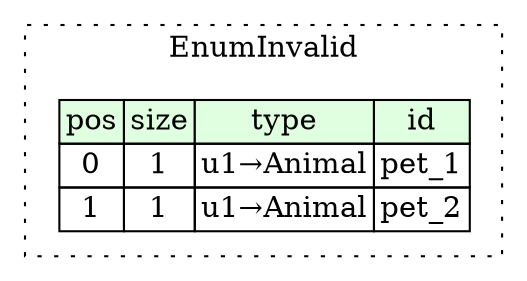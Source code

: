 digraph {
	rankdir=LR;
	node [shape=plaintext];
	subgraph cluster__enum_invalid {
		label="EnumInvalid";
		graph[style=dotted];

		enum_invalid__seq [label=<<TABLE BORDER="0" CELLBORDER="1" CELLSPACING="0">
			<TR><TD BGCOLOR="#E0FFE0">pos</TD><TD BGCOLOR="#E0FFE0">size</TD><TD BGCOLOR="#E0FFE0">type</TD><TD BGCOLOR="#E0FFE0">id</TD></TR>
			<TR><TD PORT="pet_1_pos">0</TD><TD PORT="pet_1_size">1</TD><TD>u1→Animal</TD><TD PORT="pet_1_type">pet_1</TD></TR>
			<TR><TD PORT="pet_2_pos">1</TD><TD PORT="pet_2_size">1</TD><TD>u1→Animal</TD><TD PORT="pet_2_type">pet_2</TD></TR>
		</TABLE>>];
	}
}
